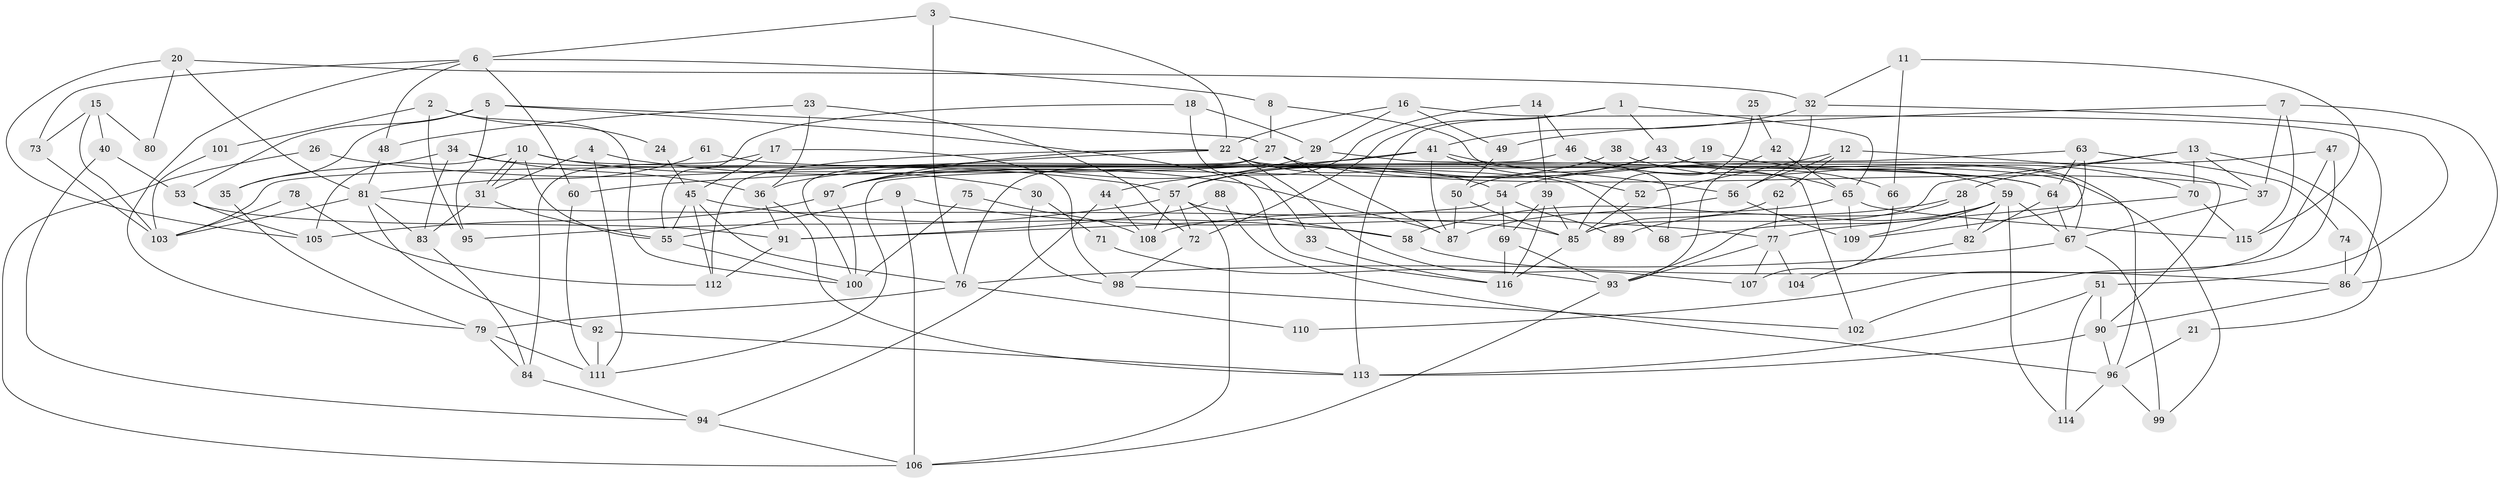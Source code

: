 // coarse degree distribution, {11: 0.036585365853658534, 9: 0.012195121951219513, 3: 0.18292682926829268, 5: 0.10975609756097561, 8: 0.04878048780487805, 7: 0.024390243902439025, 20: 0.012195121951219513, 4: 0.25609756097560976, 2: 0.2073170731707317, 6: 0.10975609756097561}
// Generated by graph-tools (version 1.1) at 2025/50/03/04/25 22:50:58]
// undirected, 116 vertices, 232 edges
graph export_dot {
  node [color=gray90,style=filled];
  1;
  2;
  3;
  4;
  5;
  6;
  7;
  8;
  9;
  10;
  11;
  12;
  13;
  14;
  15;
  16;
  17;
  18;
  19;
  20;
  21;
  22;
  23;
  24;
  25;
  26;
  27;
  28;
  29;
  30;
  31;
  32;
  33;
  34;
  35;
  36;
  37;
  38;
  39;
  40;
  41;
  42;
  43;
  44;
  45;
  46;
  47;
  48;
  49;
  50;
  51;
  52;
  53;
  54;
  55;
  56;
  57;
  58;
  59;
  60;
  61;
  62;
  63;
  64;
  65;
  66;
  67;
  68;
  69;
  70;
  71;
  72;
  73;
  74;
  75;
  76;
  77;
  78;
  79;
  80;
  81;
  82;
  83;
  84;
  85;
  86;
  87;
  88;
  89;
  90;
  91;
  92;
  93;
  94;
  95;
  96;
  97;
  98;
  99;
  100;
  101;
  102;
  103;
  104;
  105;
  106;
  107;
  108;
  109;
  110;
  111;
  112;
  113;
  114;
  115;
  116;
  1 -- 43;
  1 -- 113;
  1 -- 65;
  1 -- 72;
  2 -- 100;
  2 -- 95;
  2 -- 24;
  2 -- 101;
  3 -- 22;
  3 -- 6;
  3 -- 76;
  4 -- 111;
  4 -- 31;
  4 -- 87;
  5 -- 116;
  5 -- 27;
  5 -- 35;
  5 -- 53;
  5 -- 95;
  6 -- 73;
  6 -- 79;
  6 -- 8;
  6 -- 48;
  6 -- 60;
  7 -- 37;
  7 -- 115;
  7 -- 49;
  7 -- 86;
  8 -- 27;
  8 -- 68;
  9 -- 55;
  9 -- 106;
  9 -- 77;
  10 -- 105;
  10 -- 31;
  10 -- 31;
  10 -- 30;
  10 -- 55;
  10 -- 68;
  11 -- 66;
  11 -- 115;
  11 -- 32;
  12 -- 52;
  12 -- 56;
  12 -- 62;
  12 -- 90;
  13 -- 37;
  13 -- 85;
  13 -- 21;
  13 -- 28;
  13 -- 70;
  14 -- 57;
  14 -- 39;
  14 -- 46;
  15 -- 40;
  15 -- 103;
  15 -- 73;
  15 -- 80;
  16 -- 49;
  16 -- 86;
  16 -- 22;
  16 -- 29;
  17 -- 84;
  17 -- 45;
  17 -- 98;
  18 -- 29;
  18 -- 55;
  18 -- 33;
  19 -- 97;
  19 -- 70;
  20 -- 105;
  20 -- 32;
  20 -- 80;
  20 -- 81;
  21 -- 96;
  22 -- 112;
  22 -- 36;
  22 -- 54;
  22 -- 97;
  22 -- 99;
  22 -- 107;
  23 -- 48;
  23 -- 36;
  23 -- 72;
  24 -- 45;
  25 -- 42;
  25 -- 85;
  26 -- 106;
  26 -- 57;
  27 -- 76;
  27 -- 87;
  27 -- 37;
  27 -- 100;
  28 -- 58;
  28 -- 82;
  28 -- 93;
  29 -- 97;
  29 -- 102;
  30 -- 98;
  30 -- 71;
  31 -- 55;
  31 -- 83;
  32 -- 56;
  32 -- 41;
  32 -- 51;
  33 -- 116;
  34 -- 36;
  34 -- 35;
  34 -- 64;
  34 -- 83;
  35 -- 79;
  36 -- 113;
  36 -- 91;
  37 -- 67;
  38 -- 59;
  38 -- 57;
  39 -- 85;
  39 -- 116;
  39 -- 69;
  40 -- 94;
  40 -- 53;
  41 -- 60;
  41 -- 44;
  41 -- 52;
  41 -- 56;
  41 -- 87;
  42 -- 93;
  42 -- 65;
  43 -- 50;
  43 -- 67;
  43 -- 57;
  43 -- 96;
  44 -- 108;
  44 -- 94;
  45 -- 76;
  45 -- 58;
  45 -- 55;
  45 -- 112;
  46 -- 65;
  46 -- 66;
  46 -- 103;
  47 -- 102;
  47 -- 54;
  47 -- 110;
  48 -- 81;
  49 -- 50;
  50 -- 87;
  50 -- 85;
  51 -- 114;
  51 -- 90;
  51 -- 113;
  52 -- 85;
  53 -- 91;
  53 -- 105;
  54 -- 69;
  54 -- 89;
  54 -- 91;
  55 -- 100;
  56 -- 87;
  56 -- 109;
  57 -- 72;
  57 -- 58;
  57 -- 95;
  57 -- 106;
  57 -- 108;
  58 -- 86;
  59 -- 68;
  59 -- 67;
  59 -- 82;
  59 -- 89;
  59 -- 109;
  59 -- 114;
  60 -- 111;
  61 -- 64;
  61 -- 81;
  62 -- 77;
  62 -- 85;
  63 -- 109;
  63 -- 64;
  63 -- 74;
  63 -- 111;
  64 -- 82;
  64 -- 67;
  65 -- 109;
  65 -- 108;
  65 -- 115;
  66 -- 107;
  67 -- 99;
  67 -- 76;
  69 -- 93;
  69 -- 116;
  70 -- 77;
  70 -- 115;
  71 -- 93;
  72 -- 98;
  73 -- 103;
  74 -- 86;
  75 -- 108;
  75 -- 100;
  76 -- 79;
  76 -- 110;
  77 -- 93;
  77 -- 104;
  77 -- 107;
  78 -- 103;
  78 -- 112;
  79 -- 111;
  79 -- 84;
  81 -- 83;
  81 -- 85;
  81 -- 92;
  81 -- 103;
  82 -- 104;
  83 -- 84;
  84 -- 94;
  85 -- 116;
  86 -- 90;
  88 -- 91;
  88 -- 96;
  90 -- 96;
  90 -- 113;
  91 -- 112;
  92 -- 113;
  92 -- 111;
  93 -- 106;
  94 -- 106;
  96 -- 99;
  96 -- 114;
  97 -- 100;
  97 -- 105;
  98 -- 102;
  101 -- 103;
}
